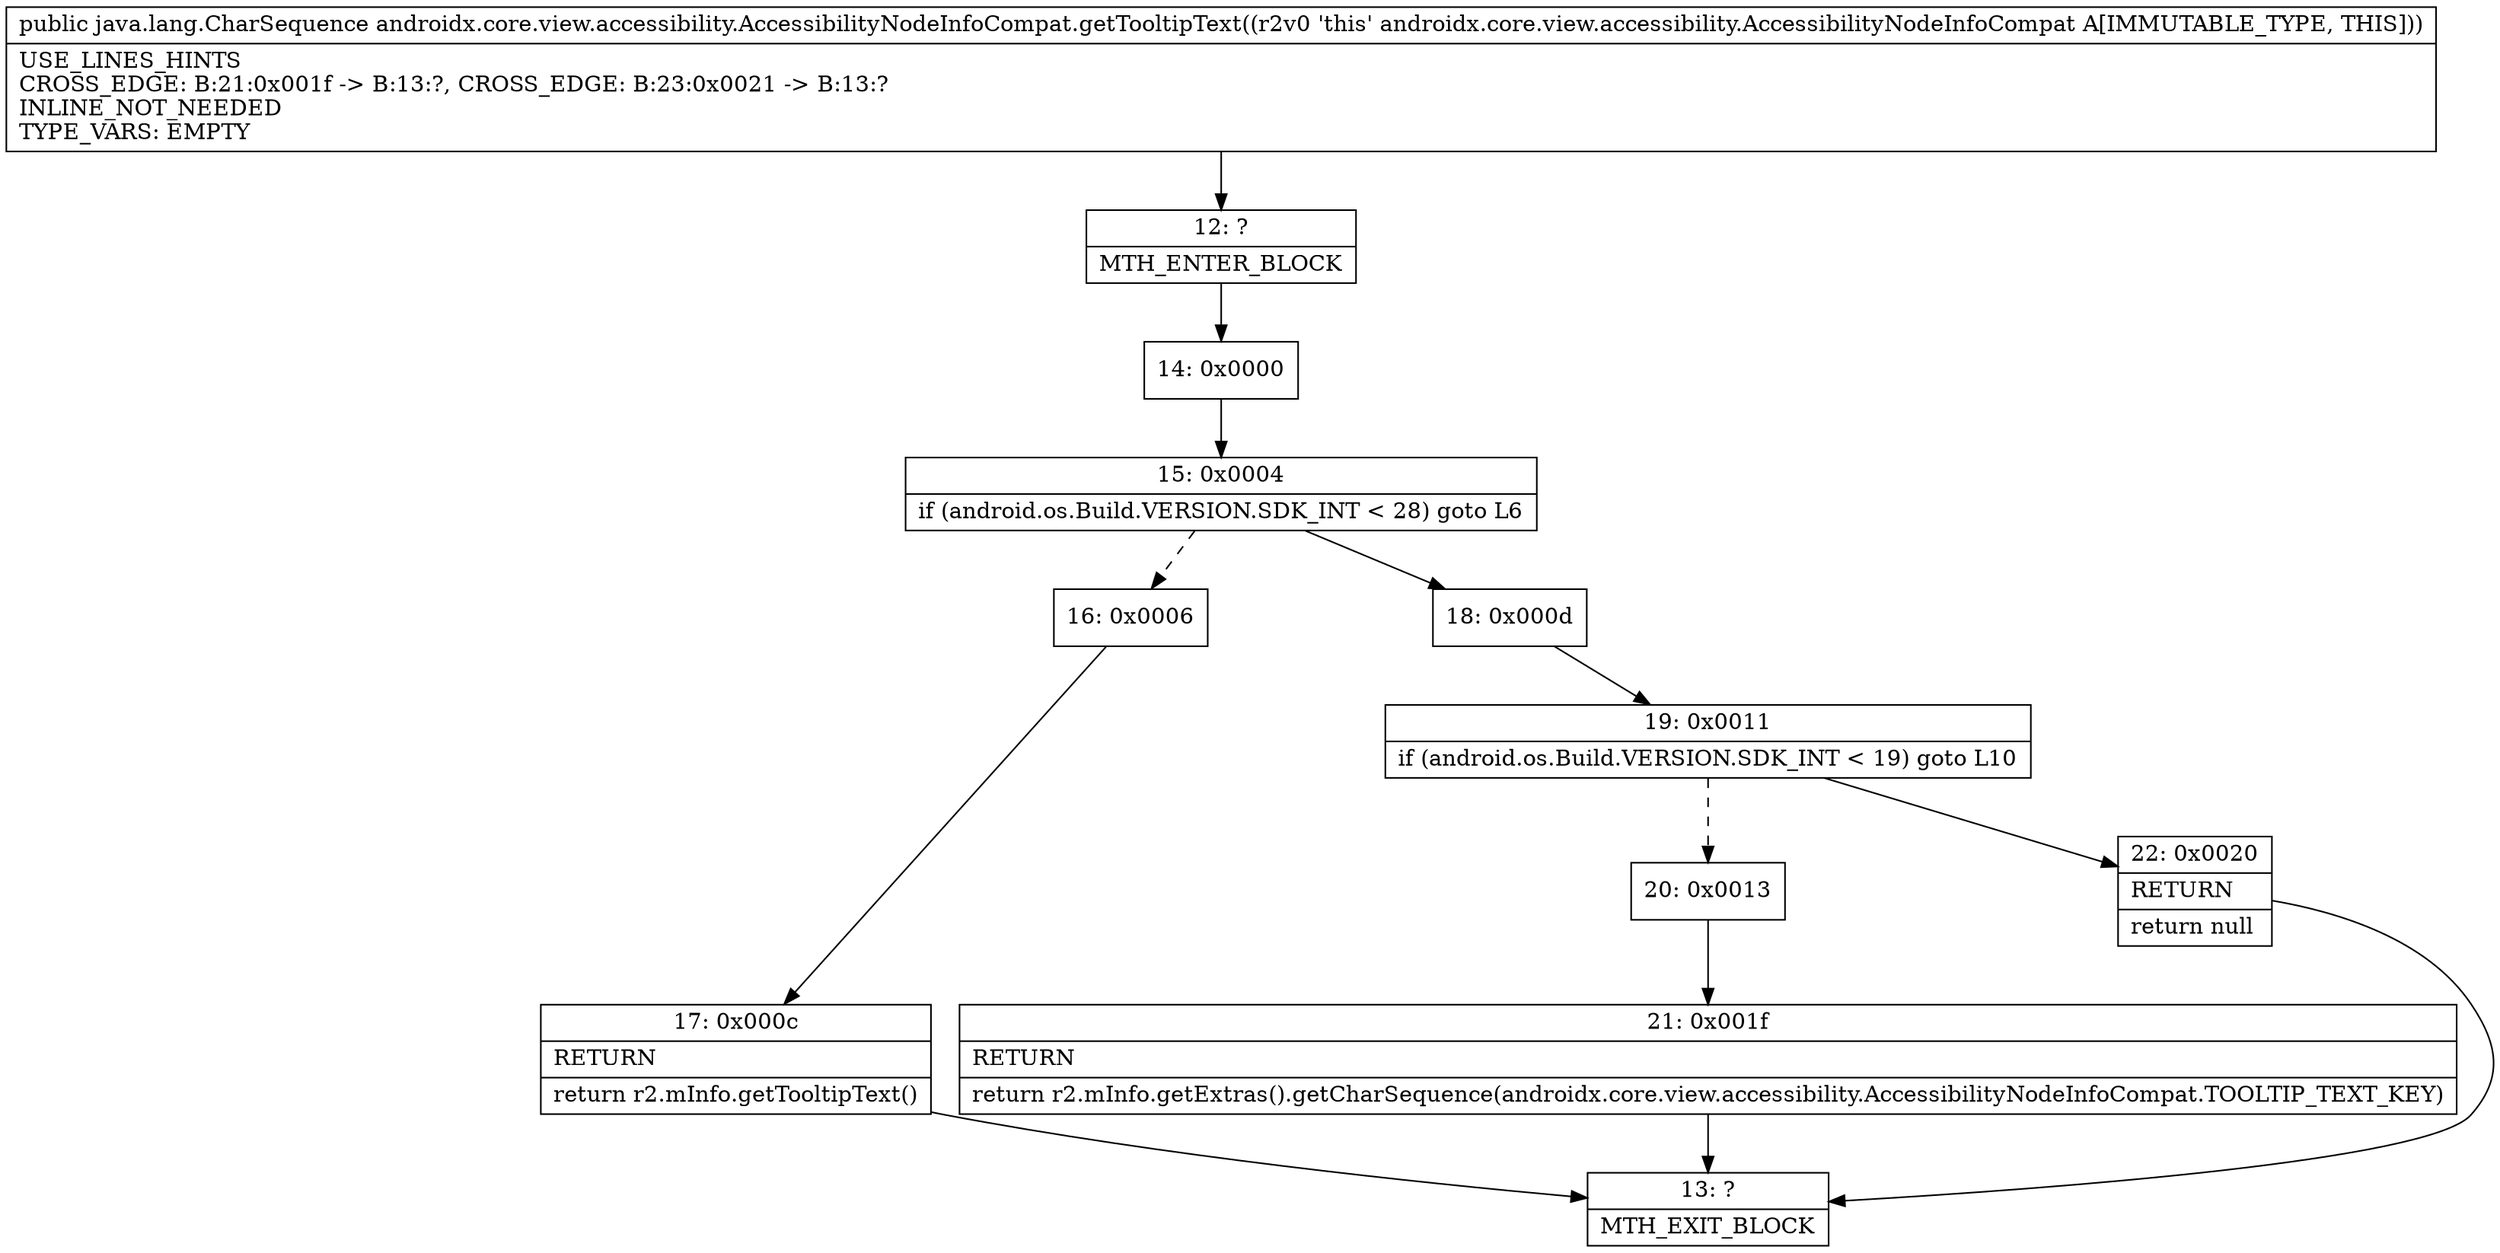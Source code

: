 digraph "CFG forandroidx.core.view.accessibility.AccessibilityNodeInfoCompat.getTooltipText()Ljava\/lang\/CharSequence;" {
Node_12 [shape=record,label="{12\:\ ?|MTH_ENTER_BLOCK\l}"];
Node_14 [shape=record,label="{14\:\ 0x0000}"];
Node_15 [shape=record,label="{15\:\ 0x0004|if (android.os.Build.VERSION.SDK_INT \< 28) goto L6\l}"];
Node_16 [shape=record,label="{16\:\ 0x0006}"];
Node_17 [shape=record,label="{17\:\ 0x000c|RETURN\l|return r2.mInfo.getTooltipText()\l}"];
Node_13 [shape=record,label="{13\:\ ?|MTH_EXIT_BLOCK\l}"];
Node_18 [shape=record,label="{18\:\ 0x000d}"];
Node_19 [shape=record,label="{19\:\ 0x0011|if (android.os.Build.VERSION.SDK_INT \< 19) goto L10\l}"];
Node_20 [shape=record,label="{20\:\ 0x0013}"];
Node_21 [shape=record,label="{21\:\ 0x001f|RETURN\l|return r2.mInfo.getExtras().getCharSequence(androidx.core.view.accessibility.AccessibilityNodeInfoCompat.TOOLTIP_TEXT_KEY)\l}"];
Node_22 [shape=record,label="{22\:\ 0x0020|RETURN\l|return null\l}"];
MethodNode[shape=record,label="{public java.lang.CharSequence androidx.core.view.accessibility.AccessibilityNodeInfoCompat.getTooltipText((r2v0 'this' androidx.core.view.accessibility.AccessibilityNodeInfoCompat A[IMMUTABLE_TYPE, THIS]))  | USE_LINES_HINTS\lCROSS_EDGE: B:21:0x001f \-\> B:13:?, CROSS_EDGE: B:23:0x0021 \-\> B:13:?\lINLINE_NOT_NEEDED\lTYPE_VARS: EMPTY\l}"];
MethodNode -> Node_12;Node_12 -> Node_14;
Node_14 -> Node_15;
Node_15 -> Node_16[style=dashed];
Node_15 -> Node_18;
Node_16 -> Node_17;
Node_17 -> Node_13;
Node_18 -> Node_19;
Node_19 -> Node_20[style=dashed];
Node_19 -> Node_22;
Node_20 -> Node_21;
Node_21 -> Node_13;
Node_22 -> Node_13;
}

